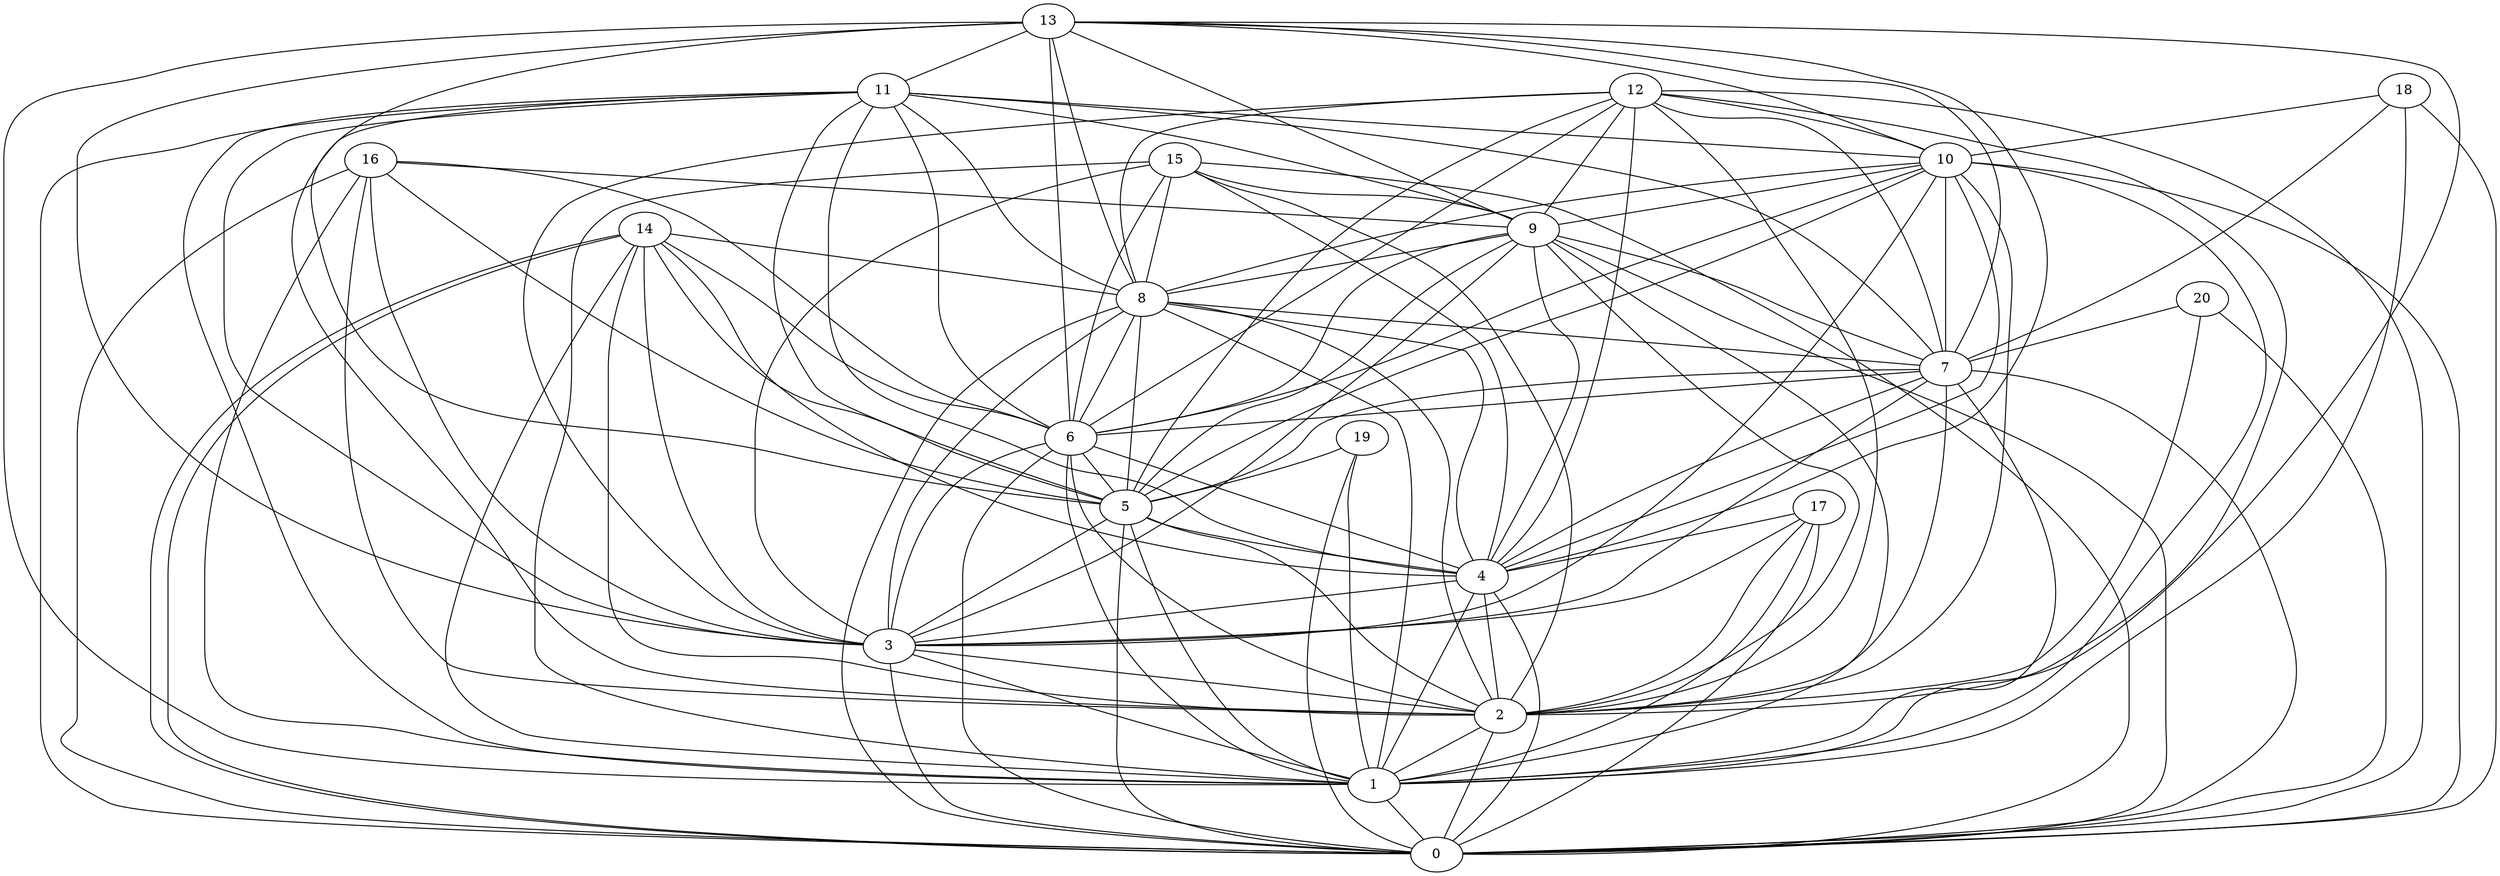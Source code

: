 graph G {
0;
1;
2;
3;
4;
5;
6;
7;
8;
9;
10;
11;
12;
13;
14;
15;
16;
17;
18;
19;
20;
20--2 ;
20--7 ;
20--0 ;
19--5 ;
19--1 ;
19--0 ;
18--7 ;
18--10 ;
18--0 ;
18--1 ;
17--4 ;
17--3 ;
17--1 ;
17--0 ;
17--2 ;
16--1 ;
16--5 ;
16--9 ;
16--2 ;
16--3 ;
16--6 ;
16--0 ;
15--9 ;
15--4 ;
15--2 ;
15--6 ;
15--1 ;
15--8 ;
15--3 ;
15--0 ;
14--0 ;
14--0 ;
14--8 ;
14--6 ;
14--2 ;
14--3 ;
14--1 ;
14--5 ;
14--4 ;
13--4 ;
13--11 ;
13--10 ;
13--7 ;
13--9 ;
13--2 ;
13--3 ;
13--5 ;
13--6 ;
13--1 ;
13--8 ;
12--8 ;
12--6 ;
12--1 ;
12--0 ;
12--4 ;
12--5 ;
12--10 ;
12--2 ;
12--3 ;
12--9 ;
12--7 ;
11--6 ;
11--5 ;
11--3 ;
11--0 ;
11--10 ;
11--1 ;
11--8 ;
11--4 ;
11--2 ;
11--9 ;
11--7 ;
10--2 ;
10--1 ;
10--8 ;
10--4 ;
10--0 ;
10--6 ;
10--7 ;
10--3 ;
10--9 ;
10--5 ;
9--8 ;
9--0 ;
9--1 ;
9--2 ;
9--7 ;
9--4 ;
9--3 ;
9--5 ;
9--6 ;
8--6 ;
8--7 ;
8--4 ;
8--1 ;
8--5 ;
8--3 ;
8--0 ;
8--2 ;
7--1 ;
7--6 ;
7--2 ;
7--3 ;
7--5 ;
7--4 ;
7--0 ;
6--3 ;
6--5 ;
6--0 ;
6--4 ;
6--1 ;
6--2 ;
5--0 ;
5--3 ;
5--4 ;
5--1 ;
5--2 ;
4--3 ;
4--1 ;
4--2 ;
4--0 ;
3--2 ;
3--0 ;
3--1 ;
2--0 ;
2--1 ;
1--0 ;
}

